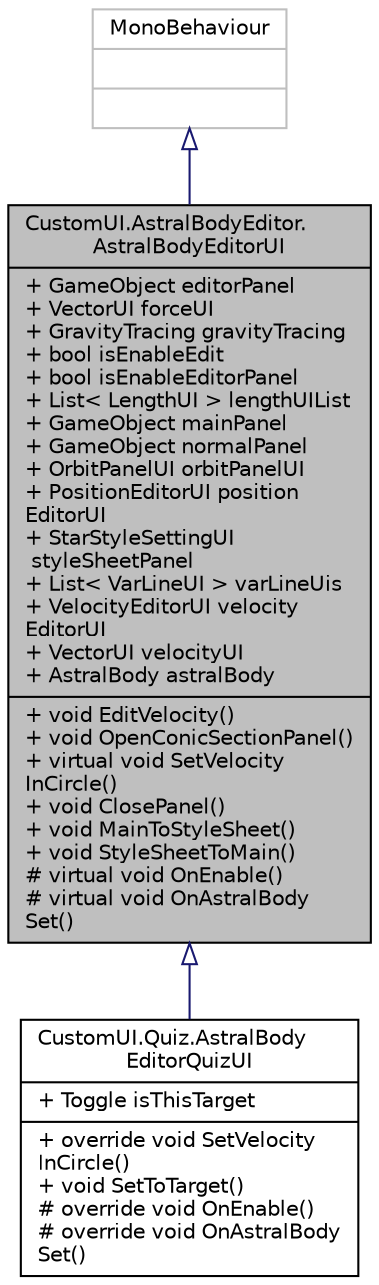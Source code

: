 digraph "CustomUI.AstralBodyEditor.AstralBodyEditorUI"
{
 // INTERACTIVE_SVG=YES
 // LATEX_PDF_SIZE
  edge [fontname="Helvetica",fontsize="10",labelfontname="Helvetica",labelfontsize="10"];
  node [fontname="Helvetica",fontsize="10",shape=record];
  Node1 [label="{CustomUI.AstralBodyEditor.\lAstralBodyEditorUI\n|+ GameObject editorPanel\l+ VectorUI forceUI\l+ GravityTracing gravityTracing\l+ bool isEnableEdit\l+ bool isEnableEditorPanel\l+ List\< LengthUI \> lengthUIList\l+ GameObject mainPanel\l+ GameObject normalPanel\l+ OrbitPanelUI orbitPanelUI\l+ PositionEditorUI position\lEditorUI\l+ StarStyleSettingUI\l styleSheetPanel\l+ List\< VarLineUI \> varLineUis\l+ VelocityEditorUI velocity\lEditorUI\l+ VectorUI velocityUI\l+ AstralBody astralBody\l|+ void EditVelocity()\l+ void OpenConicSectionPanel()\l+ virtual void SetVelocity\lInCircle()\l+ void ClosePanel()\l+ void MainToStyleSheet()\l+ void StyleSheetToMain()\l# virtual void OnEnable()\l# virtual void OnAstralBody\lSet()\l}",height=0.2,width=0.4,color="black", fillcolor="grey75", style="filled", fontcolor="black",tooltip=" "];
  Node2 -> Node1 [dir="back",color="midnightblue",fontsize="10",style="solid",arrowtail="onormal",fontname="Helvetica"];
  Node2 [label="{MonoBehaviour\n||}",height=0.2,width=0.4,color="grey75", fillcolor="white", style="filled",tooltip=" "];
  Node1 -> Node3 [dir="back",color="midnightblue",fontsize="10",style="solid",arrowtail="onormal",fontname="Helvetica"];
  Node3 [label="{CustomUI.Quiz.AstralBody\lEditorQuizUI\n|+ Toggle isThisTarget\l|+ override void SetVelocity\lInCircle()\l+ void SetToTarget()\l# override void OnEnable()\l# override void OnAstralBody\lSet()\l}",height=0.2,width=0.4,color="black", fillcolor="white", style="filled",URL="$class_custom_u_i_1_1_quiz_1_1_astral_body_editor_quiz_u_i.html",tooltip=" "];
}
